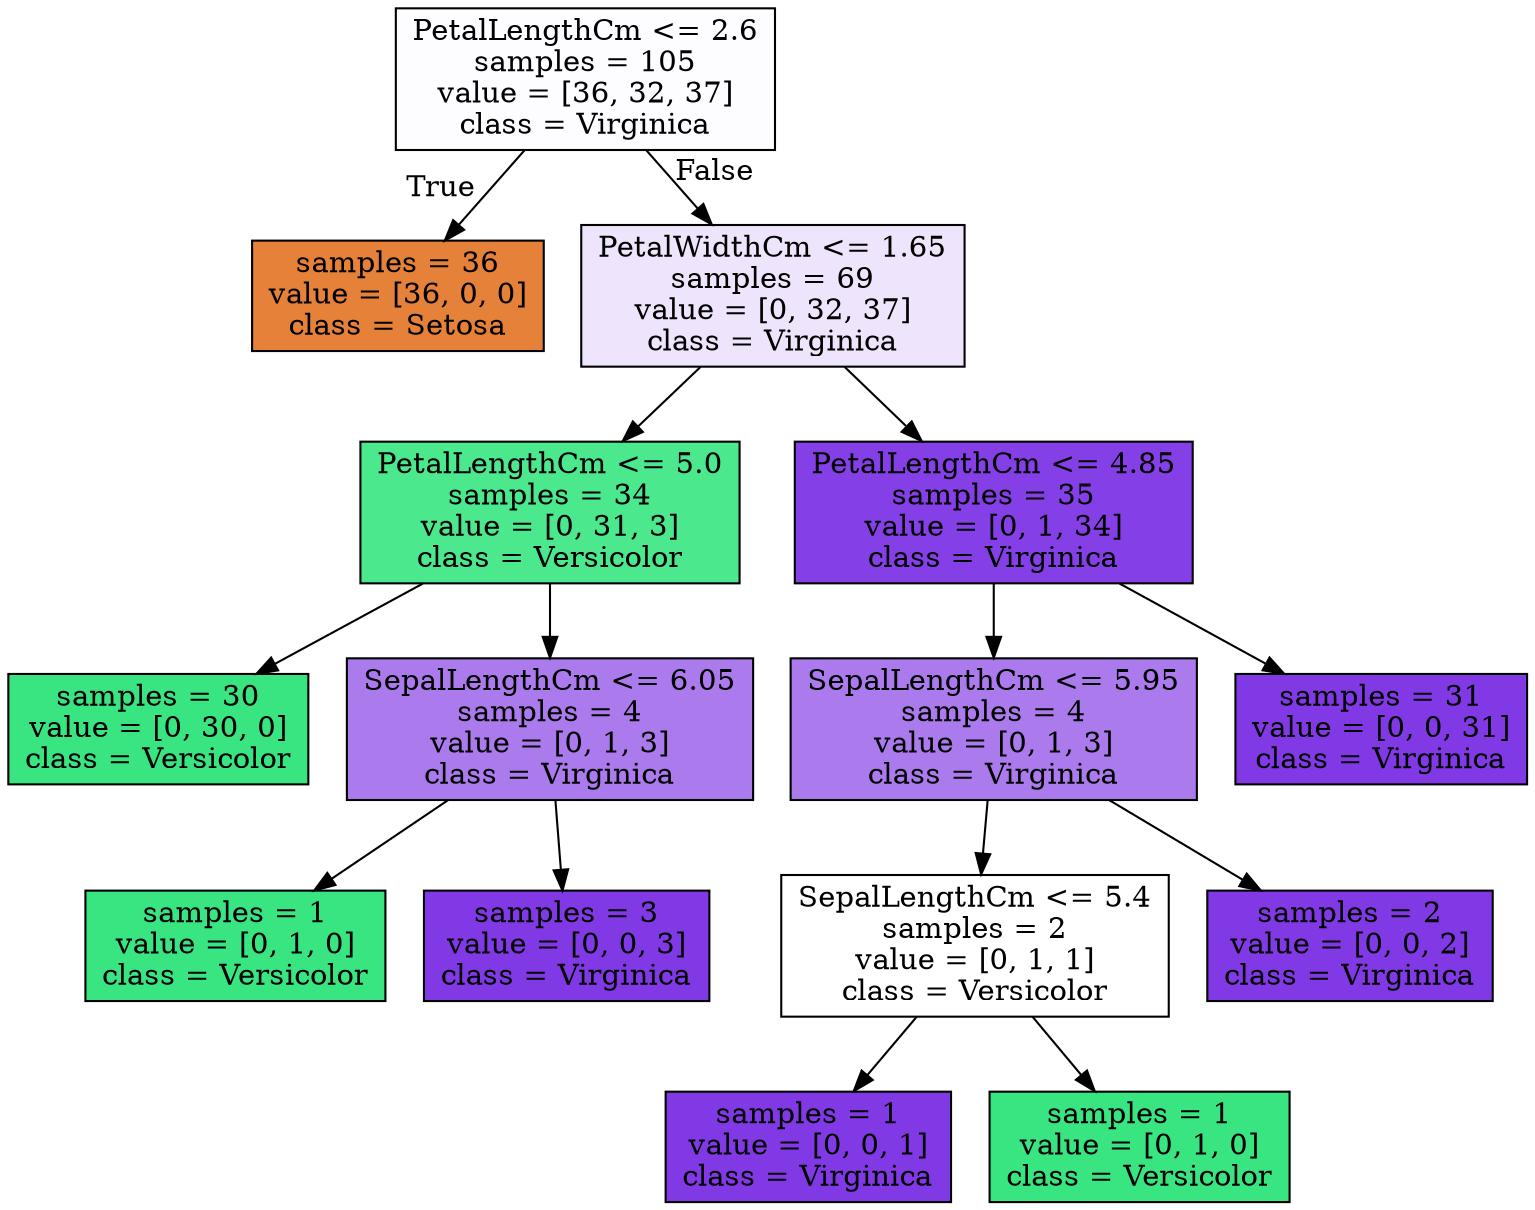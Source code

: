 digraph Tree {
node [shape=box, style="filled", color="black"] ;
0 [label="PetalLengthCm <= 2.6\nsamples = 105\nvalue = [36, 32, 37]\nclass = Virginica", fillcolor="#fdfcff"] ;
1 [label="samples = 36\nvalue = [36, 0, 0]\nclass = Setosa", fillcolor="#e58139"] ;
0 -> 1 [labeldistance=2.5, labelangle=45, headlabel="True"] ;
2 [label="PetalWidthCm <= 1.65\nsamples = 69\nvalue = [0, 32, 37]\nclass = Virginica", fillcolor="#eee4fb"] ;
0 -> 2 [labeldistance=2.5, labelangle=-45, headlabel="False"] ;
3 [label="PetalLengthCm <= 5.0\nsamples = 34\nvalue = [0, 31, 3]\nclass = Versicolor", fillcolor="#4ce88d"] ;
2 -> 3 ;
4 [label="samples = 30\nvalue = [0, 30, 0]\nclass = Versicolor", fillcolor="#39e581"] ;
3 -> 4 ;
5 [label="SepalLengthCm <= 6.05\nsamples = 4\nvalue = [0, 1, 3]\nclass = Virginica", fillcolor="#ab7bee"] ;
3 -> 5 ;
6 [label="samples = 1\nvalue = [0, 1, 0]\nclass = Versicolor", fillcolor="#39e581"] ;
5 -> 6 ;
7 [label="samples = 3\nvalue = [0, 0, 3]\nclass = Virginica", fillcolor="#8139e5"] ;
5 -> 7 ;
8 [label="PetalLengthCm <= 4.85\nsamples = 35\nvalue = [0, 1, 34]\nclass = Virginica", fillcolor="#853fe6"] ;
2 -> 8 ;
9 [label="SepalLengthCm <= 5.95\nsamples = 4\nvalue = [0, 1, 3]\nclass = Virginica", fillcolor="#ab7bee"] ;
8 -> 9 ;
10 [label="SepalLengthCm <= 5.4\nsamples = 2\nvalue = [0, 1, 1]\nclass = Versicolor", fillcolor="#ffffff"] ;
9 -> 10 ;
11 [label="samples = 1\nvalue = [0, 0, 1]\nclass = Virginica", fillcolor="#8139e5"] ;
10 -> 11 ;
12 [label="samples = 1\nvalue = [0, 1, 0]\nclass = Versicolor", fillcolor="#39e581"] ;
10 -> 12 ;
13 [label="samples = 2\nvalue = [0, 0, 2]\nclass = Virginica", fillcolor="#8139e5"] ;
9 -> 13 ;
14 [label="samples = 31\nvalue = [0, 0, 31]\nclass = Virginica", fillcolor="#8139e5"] ;
8 -> 14 ;
}